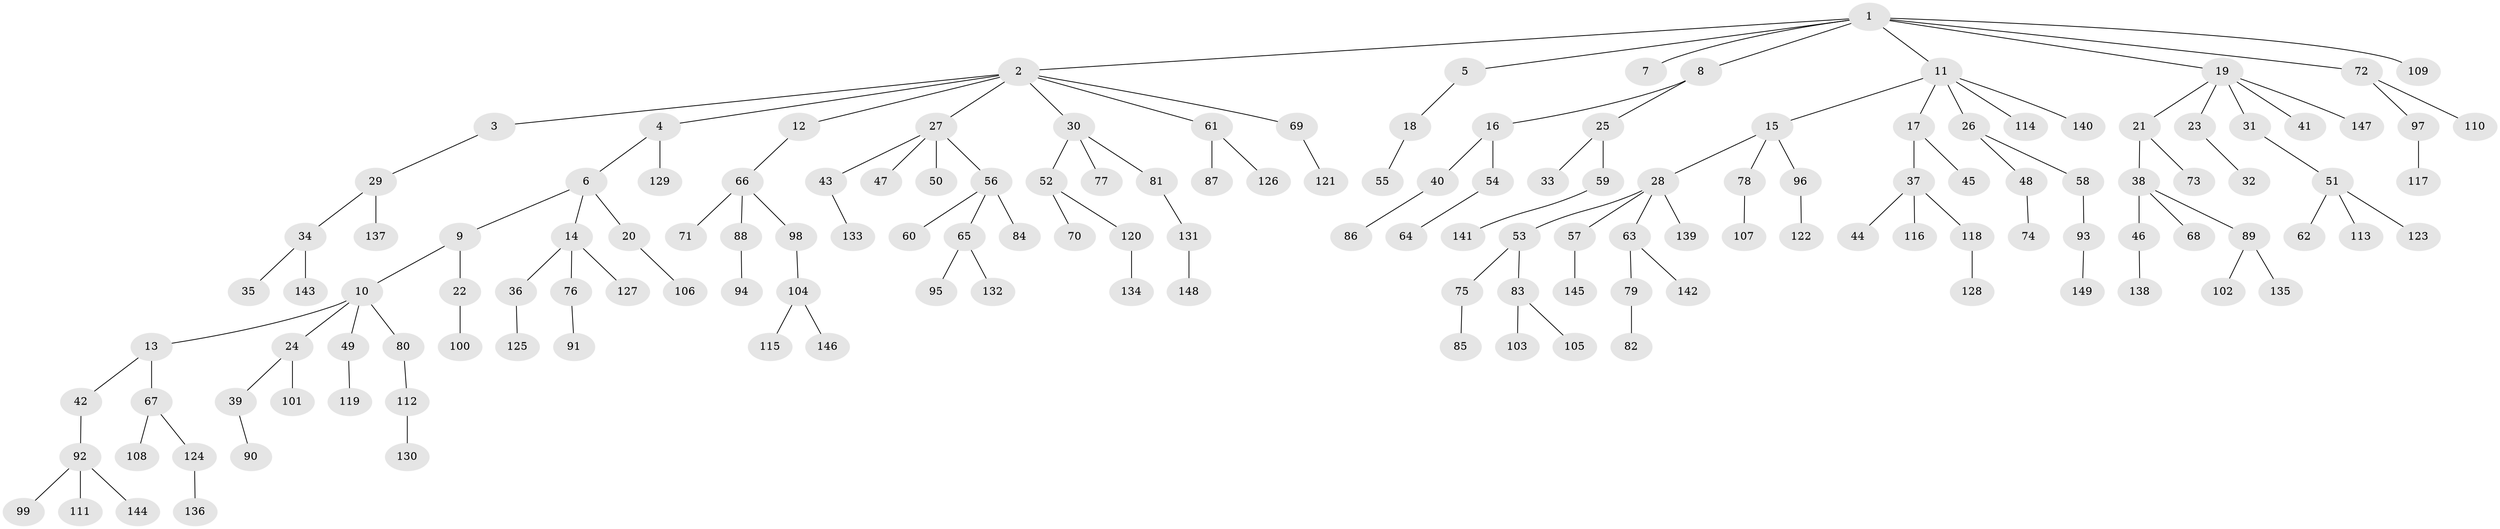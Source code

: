 // coarse degree distribution, {7: 0.009523809523809525, 8: 0.009523809523809525, 2: 0.22857142857142856, 4: 0.0761904761904762, 1: 0.5047619047619047, 3: 0.14285714285714285, 5: 0.02857142857142857}
// Generated by graph-tools (version 1.1) at 2025/52/03/04/25 22:52:03]
// undirected, 149 vertices, 148 edges
graph export_dot {
  node [color=gray90,style=filled];
  1;
  2;
  3;
  4;
  5;
  6;
  7;
  8;
  9;
  10;
  11;
  12;
  13;
  14;
  15;
  16;
  17;
  18;
  19;
  20;
  21;
  22;
  23;
  24;
  25;
  26;
  27;
  28;
  29;
  30;
  31;
  32;
  33;
  34;
  35;
  36;
  37;
  38;
  39;
  40;
  41;
  42;
  43;
  44;
  45;
  46;
  47;
  48;
  49;
  50;
  51;
  52;
  53;
  54;
  55;
  56;
  57;
  58;
  59;
  60;
  61;
  62;
  63;
  64;
  65;
  66;
  67;
  68;
  69;
  70;
  71;
  72;
  73;
  74;
  75;
  76;
  77;
  78;
  79;
  80;
  81;
  82;
  83;
  84;
  85;
  86;
  87;
  88;
  89;
  90;
  91;
  92;
  93;
  94;
  95;
  96;
  97;
  98;
  99;
  100;
  101;
  102;
  103;
  104;
  105;
  106;
  107;
  108;
  109;
  110;
  111;
  112;
  113;
  114;
  115;
  116;
  117;
  118;
  119;
  120;
  121;
  122;
  123;
  124;
  125;
  126;
  127;
  128;
  129;
  130;
  131;
  132;
  133;
  134;
  135;
  136;
  137;
  138;
  139;
  140;
  141;
  142;
  143;
  144;
  145;
  146;
  147;
  148;
  149;
  1 -- 2;
  1 -- 5;
  1 -- 7;
  1 -- 8;
  1 -- 11;
  1 -- 19;
  1 -- 72;
  1 -- 109;
  2 -- 3;
  2 -- 4;
  2 -- 12;
  2 -- 27;
  2 -- 30;
  2 -- 61;
  2 -- 69;
  3 -- 29;
  4 -- 6;
  4 -- 129;
  5 -- 18;
  6 -- 9;
  6 -- 14;
  6 -- 20;
  8 -- 16;
  8 -- 25;
  9 -- 10;
  9 -- 22;
  10 -- 13;
  10 -- 24;
  10 -- 49;
  10 -- 80;
  11 -- 15;
  11 -- 17;
  11 -- 26;
  11 -- 114;
  11 -- 140;
  12 -- 66;
  13 -- 42;
  13 -- 67;
  14 -- 36;
  14 -- 76;
  14 -- 127;
  15 -- 28;
  15 -- 78;
  15 -- 96;
  16 -- 40;
  16 -- 54;
  17 -- 37;
  17 -- 45;
  18 -- 55;
  19 -- 21;
  19 -- 23;
  19 -- 31;
  19 -- 41;
  19 -- 147;
  20 -- 106;
  21 -- 38;
  21 -- 73;
  22 -- 100;
  23 -- 32;
  24 -- 39;
  24 -- 101;
  25 -- 33;
  25 -- 59;
  26 -- 48;
  26 -- 58;
  27 -- 43;
  27 -- 47;
  27 -- 50;
  27 -- 56;
  28 -- 53;
  28 -- 57;
  28 -- 63;
  28 -- 139;
  29 -- 34;
  29 -- 137;
  30 -- 52;
  30 -- 77;
  30 -- 81;
  31 -- 51;
  34 -- 35;
  34 -- 143;
  36 -- 125;
  37 -- 44;
  37 -- 116;
  37 -- 118;
  38 -- 46;
  38 -- 68;
  38 -- 89;
  39 -- 90;
  40 -- 86;
  42 -- 92;
  43 -- 133;
  46 -- 138;
  48 -- 74;
  49 -- 119;
  51 -- 62;
  51 -- 113;
  51 -- 123;
  52 -- 70;
  52 -- 120;
  53 -- 75;
  53 -- 83;
  54 -- 64;
  56 -- 60;
  56 -- 65;
  56 -- 84;
  57 -- 145;
  58 -- 93;
  59 -- 141;
  61 -- 87;
  61 -- 126;
  63 -- 79;
  63 -- 142;
  65 -- 95;
  65 -- 132;
  66 -- 71;
  66 -- 88;
  66 -- 98;
  67 -- 108;
  67 -- 124;
  69 -- 121;
  72 -- 97;
  72 -- 110;
  75 -- 85;
  76 -- 91;
  78 -- 107;
  79 -- 82;
  80 -- 112;
  81 -- 131;
  83 -- 103;
  83 -- 105;
  88 -- 94;
  89 -- 102;
  89 -- 135;
  92 -- 99;
  92 -- 111;
  92 -- 144;
  93 -- 149;
  96 -- 122;
  97 -- 117;
  98 -- 104;
  104 -- 115;
  104 -- 146;
  112 -- 130;
  118 -- 128;
  120 -- 134;
  124 -- 136;
  131 -- 148;
}
